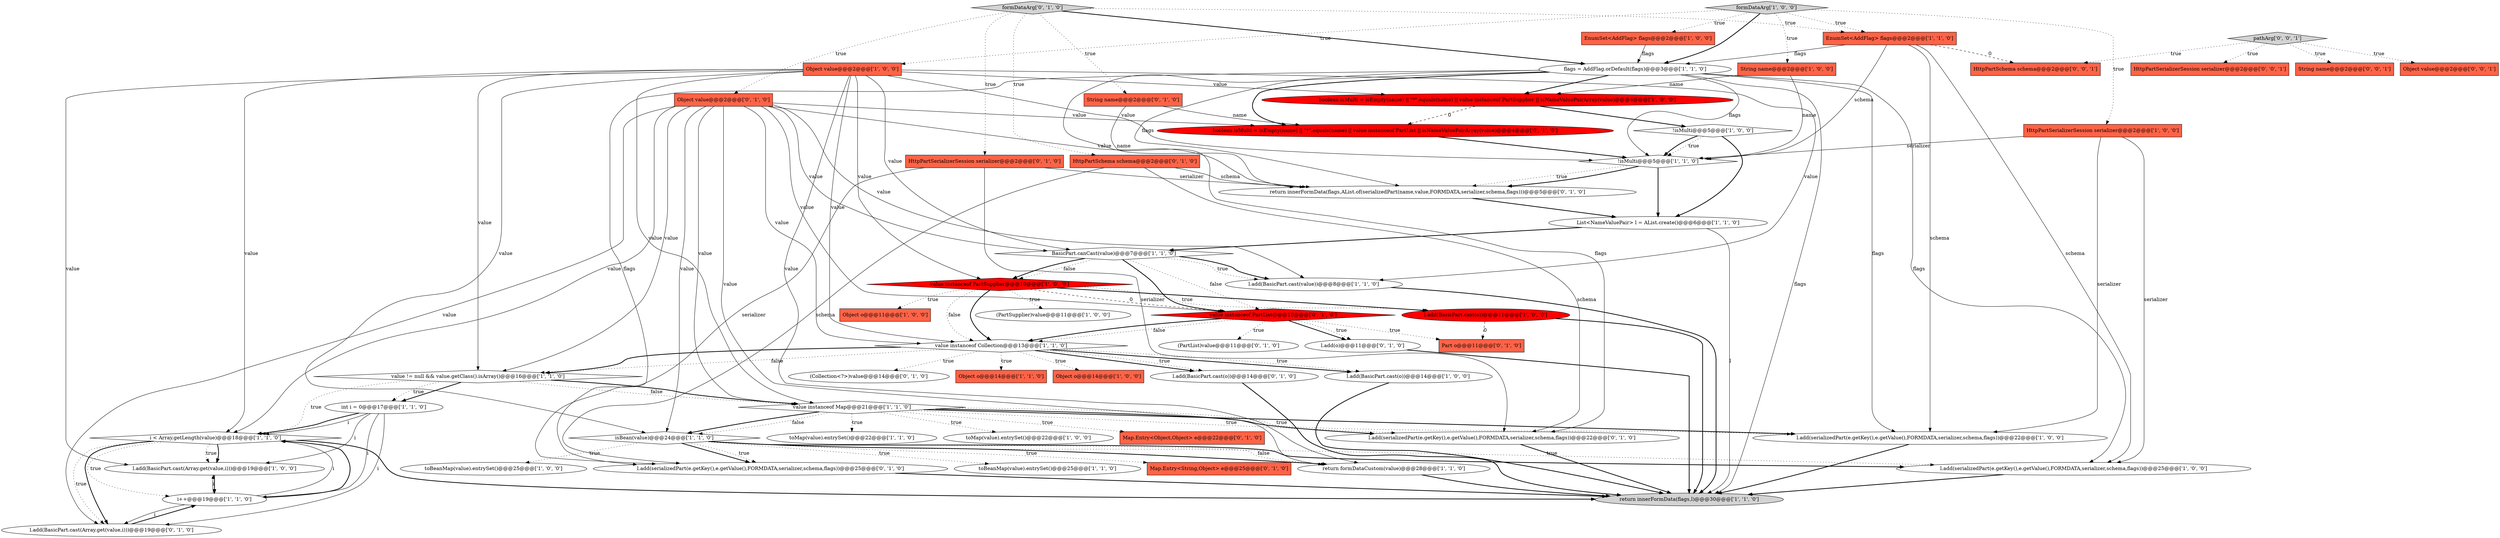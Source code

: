 digraph {
13 [style = filled, label = "Object o@@@11@@@['1', '0', '0']", fillcolor = tomato, shape = box image = "AAA0AAABBB1BBB"];
29 [style = filled, label = "isBean(value)@@@24@@@['1', '1', '0']", fillcolor = white, shape = diamond image = "AAA0AAABBB1BBB"];
21 [style = filled, label = "l.add(serializedPart(e.getKey(),e.getValue(),FORMDATA,serializer,schema,flags))@@@22@@@['1', '0', '0']", fillcolor = white, shape = ellipse image = "AAA0AAABBB1BBB"];
19 [style = filled, label = "String name@@@2@@@['1', '0', '0']", fillcolor = tomato, shape = box image = "AAA0AAABBB1BBB"];
10 [style = filled, label = "Object o@@@14@@@['1', '0', '0']", fillcolor = tomato, shape = box image = "AAA0AAABBB1BBB"];
5 [style = filled, label = "l.add(BasicPart.cast(Array.get(value,i)))@@@19@@@['1', '0', '0']", fillcolor = white, shape = ellipse image = "AAA0AAABBB1BBB"];
1 [style = filled, label = "EnumSet<AddFlag> flags@@@2@@@['1', '0', '0']", fillcolor = tomato, shape = box image = "AAA0AAABBB1BBB"];
39 [style = filled, label = "l.add(serializedPart(e.getKey(),e.getValue(),FORMDATA,serializer,schema,flags))@@@25@@@['0', '1', '0']", fillcolor = white, shape = ellipse image = "AAA0AAABBB2BBB"];
42 [style = filled, label = "Object value@@@2@@@['0', '1', '0']", fillcolor = tomato, shape = box image = "AAA0AAABBB2BBB"];
51 [style = filled, label = "HttpPartSchema schema@@@2@@@['0', '1', '0']", fillcolor = tomato, shape = box image = "AAA0AAABBB2BBB"];
52 [style = filled, label = "Part o@@@11@@@['0', '1', '0']", fillcolor = tomato, shape = box image = "AAA1AAABBB2BBB"];
43 [style = filled, label = "l.add(BasicPart.cast(Array.get(value,i)))@@@19@@@['0', '1', '0']", fillcolor = white, shape = ellipse image = "AAA0AAABBB2BBB"];
49 [style = filled, label = "(PartList)value@@@11@@@['0', '1', '0']", fillcolor = white, shape = ellipse image = "AAA0AAABBB2BBB"];
7 [style = filled, label = "value != null && value.getClass().isArray()@@@16@@@['1', '1', '0']", fillcolor = white, shape = diamond image = "AAA0AAABBB1BBB"];
27 [style = filled, label = "toMap(value).entrySet()@@@22@@@['1', '1', '0']", fillcolor = white, shape = ellipse image = "AAA0AAABBB1BBB"];
35 [style = filled, label = "i < Array.getLength(value)@@@18@@@['1', '1', '0']", fillcolor = white, shape = diamond image = "AAA0AAABBB1BBB"];
36 [style = filled, label = "HttpPartSerializerSession serializer@@@2@@@['0', '1', '0']", fillcolor = tomato, shape = box image = "AAA0AAABBB2BBB"];
24 [style = filled, label = "value instanceof Collection@@@13@@@['1', '1', '0']", fillcolor = white, shape = diamond image = "AAA0AAABBB1BBB"];
37 [style = filled, label = "(Collection<?>)value@@@14@@@['0', '1', '0']", fillcolor = white, shape = ellipse image = "AAA0AAABBB2BBB"];
50 [style = filled, label = "l.add(serializedPart(e.getKey(),e.getValue(),FORMDATA,serializer,schema,flags))@@@22@@@['0', '1', '0']", fillcolor = white, shape = ellipse image = "AAA0AAABBB2BBB"];
28 [style = filled, label = "toBeanMap(value).entrySet()@@@25@@@['1', '1', '0']", fillcolor = white, shape = ellipse image = "AAA0AAABBB1BBB"];
55 [style = filled, label = "Object value@@@2@@@['0', '0', '1']", fillcolor = tomato, shape = box image = "AAA0AAABBB3BBB"];
26 [style = filled, label = "List<NameValuePair> l = AList.create()@@@6@@@['1', '1', '0']", fillcolor = white, shape = ellipse image = "AAA0AAABBB1BBB"];
58 [style = filled, label = "HttpPartSchema schema@@@2@@@['0', '0', '1']", fillcolor = tomato, shape = box image = "AAA0AAABBB3BBB"];
46 [style = filled, label = "value instanceof PartList@@@10@@@['0', '1', '0']", fillcolor = red, shape = diamond image = "AAA1AAABBB2BBB"];
8 [style = filled, label = "!isMulti@@@5@@@['1', '0', '0']", fillcolor = white, shape = diamond image = "AAA0AAABBB1BBB"];
33 [style = filled, label = "flags = AddFlag.orDefault(flags)@@@3@@@['1', '1', '0']", fillcolor = white, shape = ellipse image = "AAA0AAABBB1BBB"];
15 [style = filled, label = "Object value@@@2@@@['1', '0', '0']", fillcolor = tomato, shape = box image = "AAA0AAABBB1BBB"];
30 [style = filled, label = "BasicPart.canCast(value)@@@7@@@['1', '1', '0']", fillcolor = white, shape = diamond image = "AAA0AAABBB1BBB"];
32 [style = filled, label = "i++@@@19@@@['1', '1', '0']", fillcolor = white, shape = ellipse image = "AAA0AAABBB1BBB"];
11 [style = filled, label = "value instanceof PartSupplier@@@10@@@['1', '0', '0']", fillcolor = red, shape = diamond image = "AAA1AAABBB1BBB"];
17 [style = filled, label = "return innerFormData(flags,l)@@@30@@@['1', '1', '0']", fillcolor = lightgray, shape = ellipse image = "AAA0AAABBB1BBB"];
3 [style = filled, label = "int i = 0@@@17@@@['1', '1', '0']", fillcolor = white, shape = ellipse image = "AAA0AAABBB1BBB"];
38 [style = filled, label = "l.add(BasicPart.cast(o))@@@14@@@['0', '1', '0']", fillcolor = white, shape = ellipse image = "AAA0AAABBB2BBB"];
44 [style = filled, label = "boolean isMulti = isEmpty(name) || \"*\".equals(name) || value instanceof PartList || isNameValuePairArray(value)@@@4@@@['0', '1', '0']", fillcolor = red, shape = ellipse image = "AAA1AAABBB2BBB"];
56 [style = filled, label = "HttpPartSerializerSession serializer@@@2@@@['0', '0', '1']", fillcolor = tomato, shape = box image = "AAA0AAABBB3BBB"];
2 [style = filled, label = "HttpPartSerializerSession serializer@@@2@@@['1', '0', '0']", fillcolor = tomato, shape = box image = "AAA0AAABBB1BBB"];
34 [style = filled, label = "l.add(BasicPart.cast(o))@@@11@@@['1', '0', '0']", fillcolor = red, shape = ellipse image = "AAA1AAABBB1BBB"];
41 [style = filled, label = "l.add(o)@@@11@@@['0', '1', '0']", fillcolor = white, shape = ellipse image = "AAA0AAABBB2BBB"];
54 [style = filled, label = "String name@@@2@@@['0', '0', '1']", fillcolor = tomato, shape = box image = "AAA0AAABBB3BBB"];
16 [style = filled, label = "toMap(value).entrySet()@@@22@@@['1', '0', '0']", fillcolor = white, shape = ellipse image = "AAA0AAABBB1BBB"];
31 [style = filled, label = "return formDataCustom(value)@@@28@@@['1', '1', '0']", fillcolor = white, shape = ellipse image = "AAA0AAABBB1BBB"];
57 [style = filled, label = "pathArg['0', '0', '1']", fillcolor = lightgray, shape = diamond image = "AAA0AAABBB3BBB"];
18 [style = filled, label = "l.add(BasicPart.cast(value))@@@8@@@['1', '1', '0']", fillcolor = white, shape = ellipse image = "AAA0AAABBB1BBB"];
0 [style = filled, label = "l.add(BasicPart.cast(o))@@@14@@@['1', '0', '0']", fillcolor = white, shape = ellipse image = "AAA0AAABBB1BBB"];
23 [style = filled, label = "formDataArg['1', '0', '0']", fillcolor = lightgray, shape = diamond image = "AAA0AAABBB1BBB"];
48 [style = filled, label = "return innerFormData(flags,AList.of(serializedPart(name,value,FORMDATA,serializer,schema,flags)))@@@5@@@['0', '1', '0']", fillcolor = white, shape = ellipse image = "AAA0AAABBB2BBB"];
47 [style = filled, label = "String name@@@2@@@['0', '1', '0']", fillcolor = tomato, shape = box image = "AAA0AAABBB2BBB"];
45 [style = filled, label = "Map.Entry<Object,Object> e@@@22@@@['0', '1', '0']", fillcolor = tomato, shape = box image = "AAA0AAABBB2BBB"];
4 [style = filled, label = "(PartSupplier)value@@@11@@@['1', '0', '0']", fillcolor = white, shape = ellipse image = "AAA0AAABBB1BBB"];
40 [style = filled, label = "Map.Entry<String,Object> e@@@25@@@['0', '1', '0']", fillcolor = tomato, shape = box image = "AAA0AAABBB2BBB"];
14 [style = filled, label = "l.add(serializedPart(e.getKey(),e.getValue(),FORMDATA,serializer,schema,flags))@@@25@@@['1', '0', '0']", fillcolor = white, shape = ellipse image = "AAA0AAABBB1BBB"];
20 [style = filled, label = "EnumSet<AddFlag> flags@@@2@@@['1', '1', '0']", fillcolor = tomato, shape = box image = "AAA0AAABBB1BBB"];
6 [style = filled, label = "boolean isMulti = isEmpty(name) || \"*\".equals(name) || value instanceof PartSupplier || isNameValuePairArray(value)@@@4@@@['1', '0', '0']", fillcolor = red, shape = ellipse image = "AAA1AAABBB1BBB"];
22 [style = filled, label = "Object o@@@14@@@['1', '1', '0']", fillcolor = tomato, shape = box image = "AAA0AAABBB1BBB"];
53 [style = filled, label = "formDataArg['0', '1', '0']", fillcolor = lightgray, shape = diamond image = "AAA0AAABBB2BBB"];
9 [style = filled, label = "!isMulti@@@5@@@['1', '1', '0']", fillcolor = white, shape = diamond image = "AAA0AAABBB1BBB"];
12 [style = filled, label = "value instanceof Map@@@21@@@['1', '1', '0']", fillcolor = white, shape = diamond image = "AAA0AAABBB1BBB"];
25 [style = filled, label = "toBeanMap(value).entrySet()@@@25@@@['1', '0', '0']", fillcolor = white, shape = ellipse image = "AAA0AAABBB1BBB"];
12->29 [style = dotted, label="false"];
32->35 [style = bold, label=""];
30->11 [style = dotted, label="false"];
7->12 [style = dotted, label="false"];
26->17 [style = solid, label="l"];
14->17 [style = bold, label=""];
35->43 [style = bold, label=""];
30->18 [style = bold, label=""];
11->24 [style = dotted, label="false"];
12->21 [style = dotted, label="true"];
53->36 [style = dotted, label="true"];
33->14 [style = solid, label="flags"];
33->50 [style = solid, label="flags"];
46->24 [style = dotted, label="false"];
3->35 [style = bold, label=""];
42->7 [style = solid, label="value"];
9->26 [style = bold, label=""];
11->34 [style = dotted, label="true"];
33->17 [style = solid, label="flags"];
30->11 [style = bold, label=""];
23->33 [style = bold, label=""];
57->56 [style = dotted, label="true"];
46->49 [style = dotted, label="true"];
53->47 [style = dotted, label="true"];
29->14 [style = dotted, label="true"];
51->48 [style = solid, label="schema"];
15->6 [style = solid, label="value"];
30->46 [style = bold, label=""];
32->5 [style = solid, label="i"];
34->17 [style = bold, label=""];
29->14 [style = bold, label=""];
2->21 [style = solid, label="serializer"];
33->48 [style = solid, label="flags"];
15->30 [style = solid, label="value"];
9->48 [style = dotted, label="true"];
23->15 [style = dotted, label="true"];
11->46 [style = dashed, label="0"];
33->44 [style = bold, label=""];
20->58 [style = dashed, label="0"];
51->39 [style = solid, label="schema"];
57->54 [style = dotted, label="true"];
53->51 [style = dotted, label="true"];
29->39 [style = bold, label=""];
20->14 [style = solid, label="schema"];
12->21 [style = bold, label=""];
24->0 [style = bold, label=""];
0->17 [style = bold, label=""];
46->24 [style = bold, label=""];
20->33 [style = solid, label="flags"];
47->44 [style = solid, label="name"];
36->39 [style = solid, label="serializer"];
43->32 [style = bold, label=""];
9->48 [style = bold, label=""];
36->48 [style = solid, label="serializer"];
24->38 [style = bold, label=""];
11->13 [style = dotted, label="true"];
23->19 [style = dotted, label="true"];
42->46 [style = solid, label="value"];
33->39 [style = solid, label="flags"];
23->2 [style = dotted, label="true"];
46->41 [style = bold, label=""];
42->35 [style = solid, label="value"];
20->21 [style = solid, label="schema"];
35->32 [style = dotted, label="true"];
12->50 [style = dotted, label="true"];
35->5 [style = bold, label=""];
15->12 [style = solid, label="value"];
12->27 [style = dotted, label="true"];
23->1 [style = dotted, label="true"];
42->30 [style = solid, label="value"];
12->29 [style = bold, label=""];
42->31 [style = solid, label="value"];
15->11 [style = solid, label="value"];
24->22 [style = dotted, label="true"];
29->40 [style = dotted, label="true"];
24->0 [style = dotted, label="true"];
42->48 [style = solid, label="value"];
42->43 [style = solid, label="value"];
35->17 [style = bold, label=""];
3->43 [style = solid, label="i"];
53->33 [style = bold, label=""];
34->52 [style = dashed, label="0"];
7->35 [style = dotted, label="true"];
42->12 [style = solid, label="value"];
15->31 [style = solid, label="value"];
32->43 [style = solid, label="i"];
24->7 [style = bold, label=""];
38->17 [style = bold, label=""];
42->29 [style = solid, label="value"];
1->33 [style = solid, label="flags"];
29->39 [style = dotted, label="true"];
3->5 [style = solid, label="i"];
51->50 [style = solid, label="schema"];
53->20 [style = dotted, label="true"];
50->17 [style = bold, label=""];
36->50 [style = solid, label="serializer"];
15->5 [style = solid, label="value"];
32->35 [style = solid, label="i"];
29->31 [style = dotted, label="false"];
11->4 [style = dotted, label="true"];
11->24 [style = bold, label=""];
3->32 [style = solid, label="i"];
19->6 [style = solid, label="name"];
15->18 [style = solid, label="value"];
48->26 [style = bold, label=""];
53->42 [style = dotted, label="true"];
15->35 [style = solid, label="value"];
5->32 [style = bold, label=""];
57->58 [style = dotted, label="true"];
23->20 [style = dotted, label="true"];
29->28 [style = dotted, label="true"];
39->17 [style = bold, label=""];
30->18 [style = dotted, label="true"];
15->7 [style = solid, label="value"];
3->35 [style = solid, label="i"];
2->14 [style = solid, label="serializer"];
31->17 [style = bold, label=""];
8->9 [style = dotted, label="true"];
35->43 [style = dotted, label="true"];
44->9 [style = bold, label=""];
29->25 [style = dotted, label="true"];
46->52 [style = dotted, label="true"];
42->24 [style = solid, label="value"];
12->50 [style = bold, label=""];
7->12 [style = bold, label=""];
35->5 [style = dotted, label="true"];
33->6 [style = bold, label=""];
29->31 [style = bold, label=""];
33->21 [style = solid, label="flags"];
18->17 [style = bold, label=""];
24->7 [style = dotted, label="false"];
46->41 [style = dotted, label="true"];
19->9 [style = solid, label="name"];
15->24 [style = solid, label="value"];
33->9 [style = solid, label="flags"];
7->3 [style = bold, label=""];
42->18 [style = solid, label="value"];
26->30 [style = bold, label=""];
57->55 [style = dotted, label="true"];
24->10 [style = dotted, label="true"];
2->9 [style = solid, label="serializer"];
41->17 [style = bold, label=""];
24->38 [style = dotted, label="true"];
11->34 [style = bold, label=""];
12->45 [style = dotted, label="true"];
12->16 [style = dotted, label="true"];
7->3 [style = dotted, label="true"];
42->44 [style = solid, label="value"];
6->8 [style = bold, label=""];
30->46 [style = dotted, label="false"];
24->37 [style = dotted, label="true"];
8->9 [style = bold, label=""];
15->29 [style = solid, label="value"];
47->48 [style = solid, label="name"];
21->17 [style = bold, label=""];
6->44 [style = dashed, label="0"];
20->9 [style = solid, label="schema"];
8->26 [style = bold, label=""];
15->9 [style = solid, label="value"];
}
